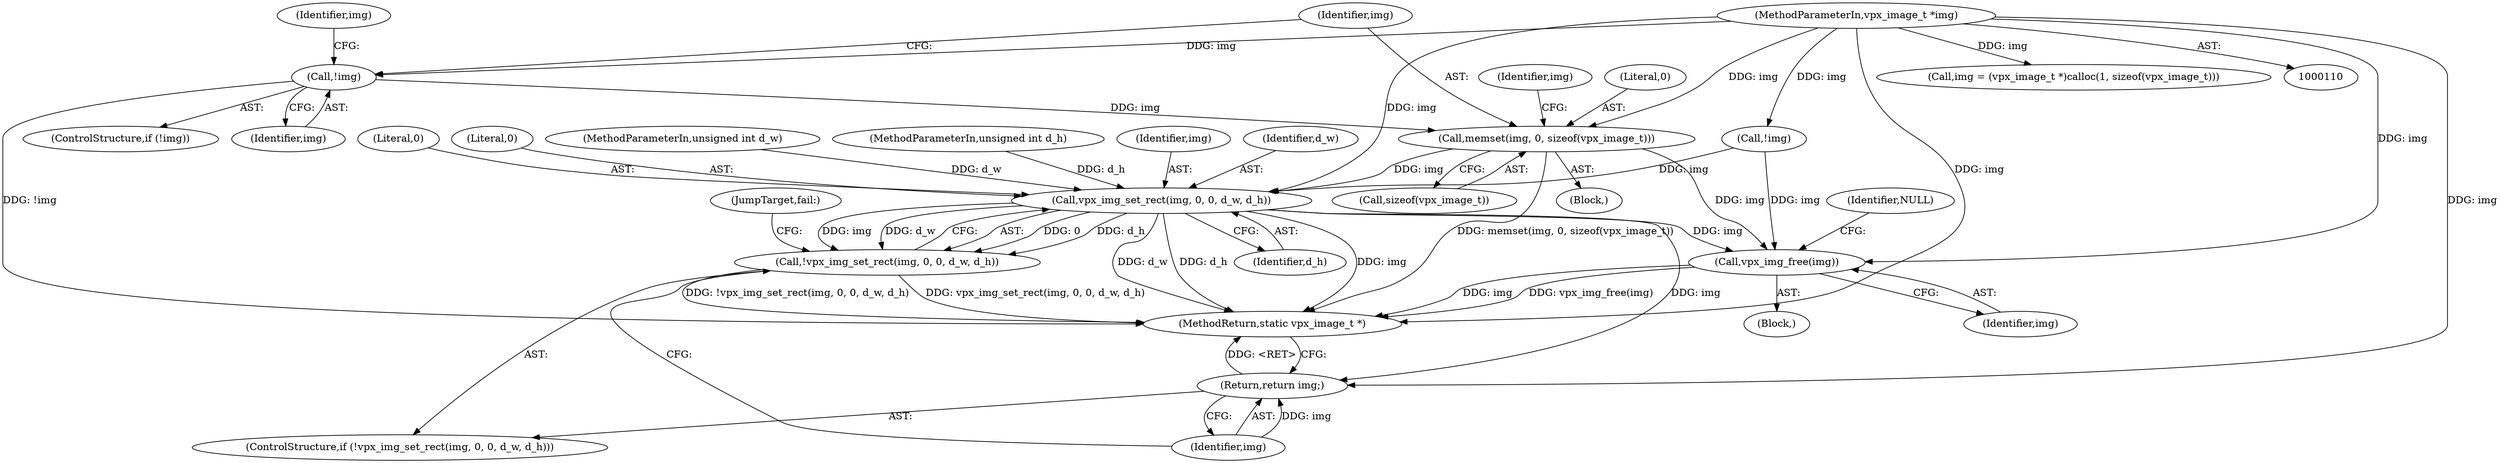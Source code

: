 digraph "0_Android_55cd1dd7c8d0a3de907d22e0f12718733f4e41d9@API" {
"1000344" [label="(Call,memset(img, 0, sizeof(vpx_image_t)))"];
"1000322" [label="(Call,!img)"];
"1000111" [label="(MethodParameterIn,vpx_image_t *img)"];
"1000478" [label="(Call,vpx_img_set_rect(img, 0, 0, d_w, d_h))"];
"1000477" [label="(Call,!vpx_img_set_rect(img, 0, 0, d_w, d_h))"];
"1000484" [label="(Return,return img;)"];
"1000487" [label="(Call,vpx_img_free(img))"];
"1000482" [label="(Identifier,d_w)"];
"1000346" [label="(Literal,0)"];
"1000322" [label="(Call,!img)"];
"1000321" [label="(ControlStructure,if (!img))"];
"1000484" [label="(Return,return img;)"];
"1000480" [label="(Literal,0)"];
"1000481" [label="(Literal,0)"];
"1000111" [label="(MethodParameterIn,vpx_image_t *img)"];
"1000347" [label="(Call,sizeof(vpx_image_t))"];
"1000343" [label="(Block,)"];
"1000490" [label="(Identifier,NULL)"];
"1000477" [label="(Call,!vpx_img_set_rect(img, 0, 0, d_w, d_h))"];
"1000478" [label="(Call,vpx_img_set_rect(img, 0, 0, d_w, d_h))"];
"1000325" [label="(Call,img = (vpx_image_t *)calloc(1, sizeof(vpx_image_t)))"];
"1000113" [label="(MethodParameterIn,unsigned int d_w)"];
"1000114" [label="(MethodParameterIn,unsigned int d_h)"];
"1000485" [label="(Identifier,img)"];
"1000351" [label="(Identifier,img)"];
"1000118" [label="(Block,)"];
"1000486" [label="(JumpTarget,fail:)"];
"1000491" [label="(MethodReturn,static vpx_image_t *)"];
"1000326" [label="(Identifier,img)"];
"1000334" [label="(Call,!img)"];
"1000323" [label="(Identifier,img)"];
"1000479" [label="(Identifier,img)"];
"1000344" [label="(Call,memset(img, 0, sizeof(vpx_image_t)))"];
"1000487" [label="(Call,vpx_img_free(img))"];
"1000488" [label="(Identifier,img)"];
"1000476" [label="(ControlStructure,if (!vpx_img_set_rect(img, 0, 0, d_w, d_h)))"];
"1000483" [label="(Identifier,d_h)"];
"1000345" [label="(Identifier,img)"];
"1000344" -> "1000343"  [label="AST: "];
"1000344" -> "1000347"  [label="CFG: "];
"1000345" -> "1000344"  [label="AST: "];
"1000346" -> "1000344"  [label="AST: "];
"1000347" -> "1000344"  [label="AST: "];
"1000351" -> "1000344"  [label="CFG: "];
"1000344" -> "1000491"  [label="DDG: memset(img, 0, sizeof(vpx_image_t))"];
"1000322" -> "1000344"  [label="DDG: img"];
"1000111" -> "1000344"  [label="DDG: img"];
"1000344" -> "1000478"  [label="DDG: img"];
"1000344" -> "1000487"  [label="DDG: img"];
"1000322" -> "1000321"  [label="AST: "];
"1000322" -> "1000323"  [label="CFG: "];
"1000323" -> "1000322"  [label="AST: "];
"1000326" -> "1000322"  [label="CFG: "];
"1000345" -> "1000322"  [label="CFG: "];
"1000322" -> "1000491"  [label="DDG: !img"];
"1000111" -> "1000322"  [label="DDG: img"];
"1000111" -> "1000110"  [label="AST: "];
"1000111" -> "1000491"  [label="DDG: img"];
"1000111" -> "1000325"  [label="DDG: img"];
"1000111" -> "1000334"  [label="DDG: img"];
"1000111" -> "1000478"  [label="DDG: img"];
"1000111" -> "1000484"  [label="DDG: img"];
"1000111" -> "1000487"  [label="DDG: img"];
"1000478" -> "1000477"  [label="AST: "];
"1000478" -> "1000483"  [label="CFG: "];
"1000479" -> "1000478"  [label="AST: "];
"1000480" -> "1000478"  [label="AST: "];
"1000481" -> "1000478"  [label="AST: "];
"1000482" -> "1000478"  [label="AST: "];
"1000483" -> "1000478"  [label="AST: "];
"1000477" -> "1000478"  [label="CFG: "];
"1000478" -> "1000491"  [label="DDG: d_h"];
"1000478" -> "1000491"  [label="DDG: img"];
"1000478" -> "1000491"  [label="DDG: d_w"];
"1000478" -> "1000477"  [label="DDG: 0"];
"1000478" -> "1000477"  [label="DDG: d_h"];
"1000478" -> "1000477"  [label="DDG: img"];
"1000478" -> "1000477"  [label="DDG: d_w"];
"1000334" -> "1000478"  [label="DDG: img"];
"1000113" -> "1000478"  [label="DDG: d_w"];
"1000114" -> "1000478"  [label="DDG: d_h"];
"1000478" -> "1000484"  [label="DDG: img"];
"1000478" -> "1000487"  [label="DDG: img"];
"1000477" -> "1000476"  [label="AST: "];
"1000485" -> "1000477"  [label="CFG: "];
"1000486" -> "1000477"  [label="CFG: "];
"1000477" -> "1000491"  [label="DDG: !vpx_img_set_rect(img, 0, 0, d_w, d_h)"];
"1000477" -> "1000491"  [label="DDG: vpx_img_set_rect(img, 0, 0, d_w, d_h)"];
"1000484" -> "1000476"  [label="AST: "];
"1000484" -> "1000485"  [label="CFG: "];
"1000485" -> "1000484"  [label="AST: "];
"1000491" -> "1000484"  [label="CFG: "];
"1000484" -> "1000491"  [label="DDG: <RET>"];
"1000485" -> "1000484"  [label="DDG: img"];
"1000487" -> "1000118"  [label="AST: "];
"1000487" -> "1000488"  [label="CFG: "];
"1000488" -> "1000487"  [label="AST: "];
"1000490" -> "1000487"  [label="CFG: "];
"1000487" -> "1000491"  [label="DDG: img"];
"1000487" -> "1000491"  [label="DDG: vpx_img_free(img)"];
"1000334" -> "1000487"  [label="DDG: img"];
}
